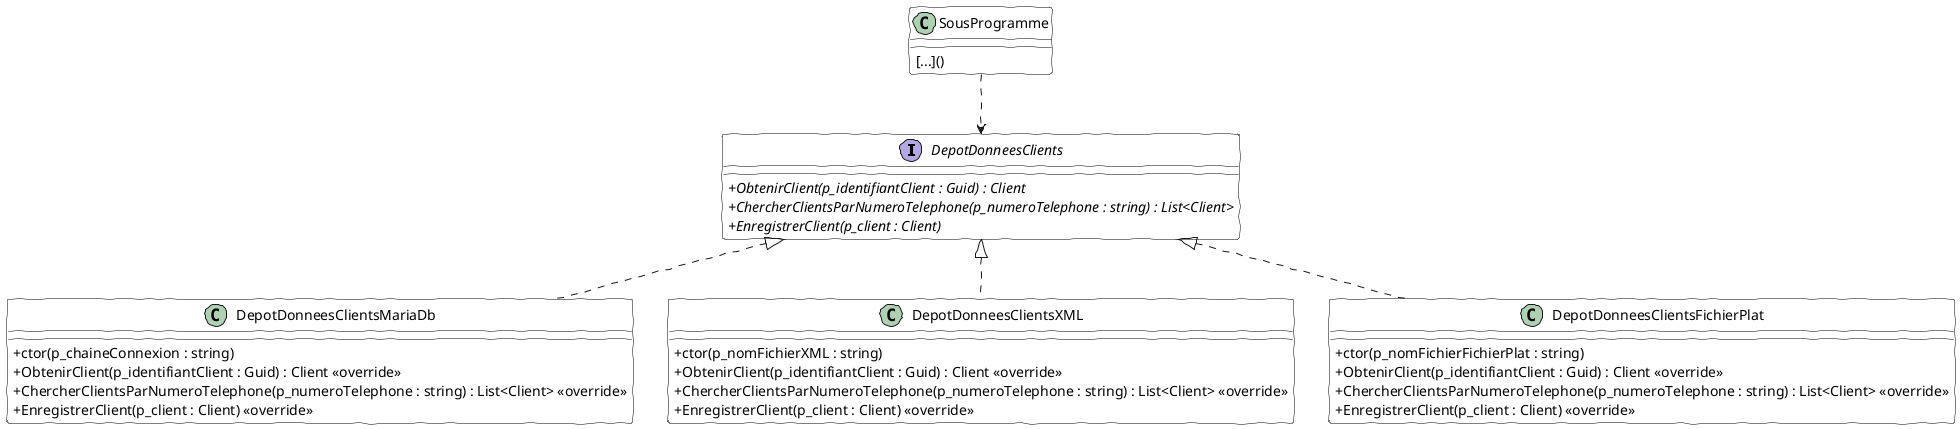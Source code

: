@startuml InjectionDependances
skinparam classAttributeIconSize 0
skinparam handwritten true
skinparam class {
    BackgroundColor White
    BorderColor #000
}

DepotDonneesClients <|.. DepotDonneesClientsMariaDb
DepotDonneesClients <|.. DepotDonneesClientsXML
DepotDonneesClients <|.. DepotDonneesClientsFichierPlat


SousProgramme ..> DepotDonneesClients

class SousProgramme {
    [...]()
}

interface DepotDonneesClients {
    + ObtenirClient(p_identifiantClient : Guid) : Client {abstract}
    + ChercherClientsParNumeroTelephone(p_numeroTelephone : string) : List<Client> {abstract}
    + EnregistrerClient(p_client : Client) {abstract}
}

class DepotDonneesClientsMariaDb {
    + ctor(p_chaineConnexion : string)
    + ObtenirClient(p_identifiantClient : Guid) : Client <<override>>
    + ChercherClientsParNumeroTelephone(p_numeroTelephone : string) : List<Client> <<override>>
    + EnregistrerClient(p_client : Client) <<override>>
}

class DepotDonneesClientsXML {
    + ctor(p_nomFichierXML : string)
    + ObtenirClient(p_identifiantClient : Guid) : Client <<override>>
    + ChercherClientsParNumeroTelephone(p_numeroTelephone : string) : List<Client> <<override>>
    + EnregistrerClient(p_client : Client) <<override>>
}

class DepotDonneesClientsFichierPlat {
    + ctor(p_nomFichierFichierPlat : string)
    + ObtenirClient(p_identifiantClient : Guid) : Client <<override>>
    + ChercherClientsParNumeroTelephone(p_numeroTelephone : string) : List<Client> <<override>>
    + EnregistrerClient(p_client : Client) <<override>>
}

@enduml